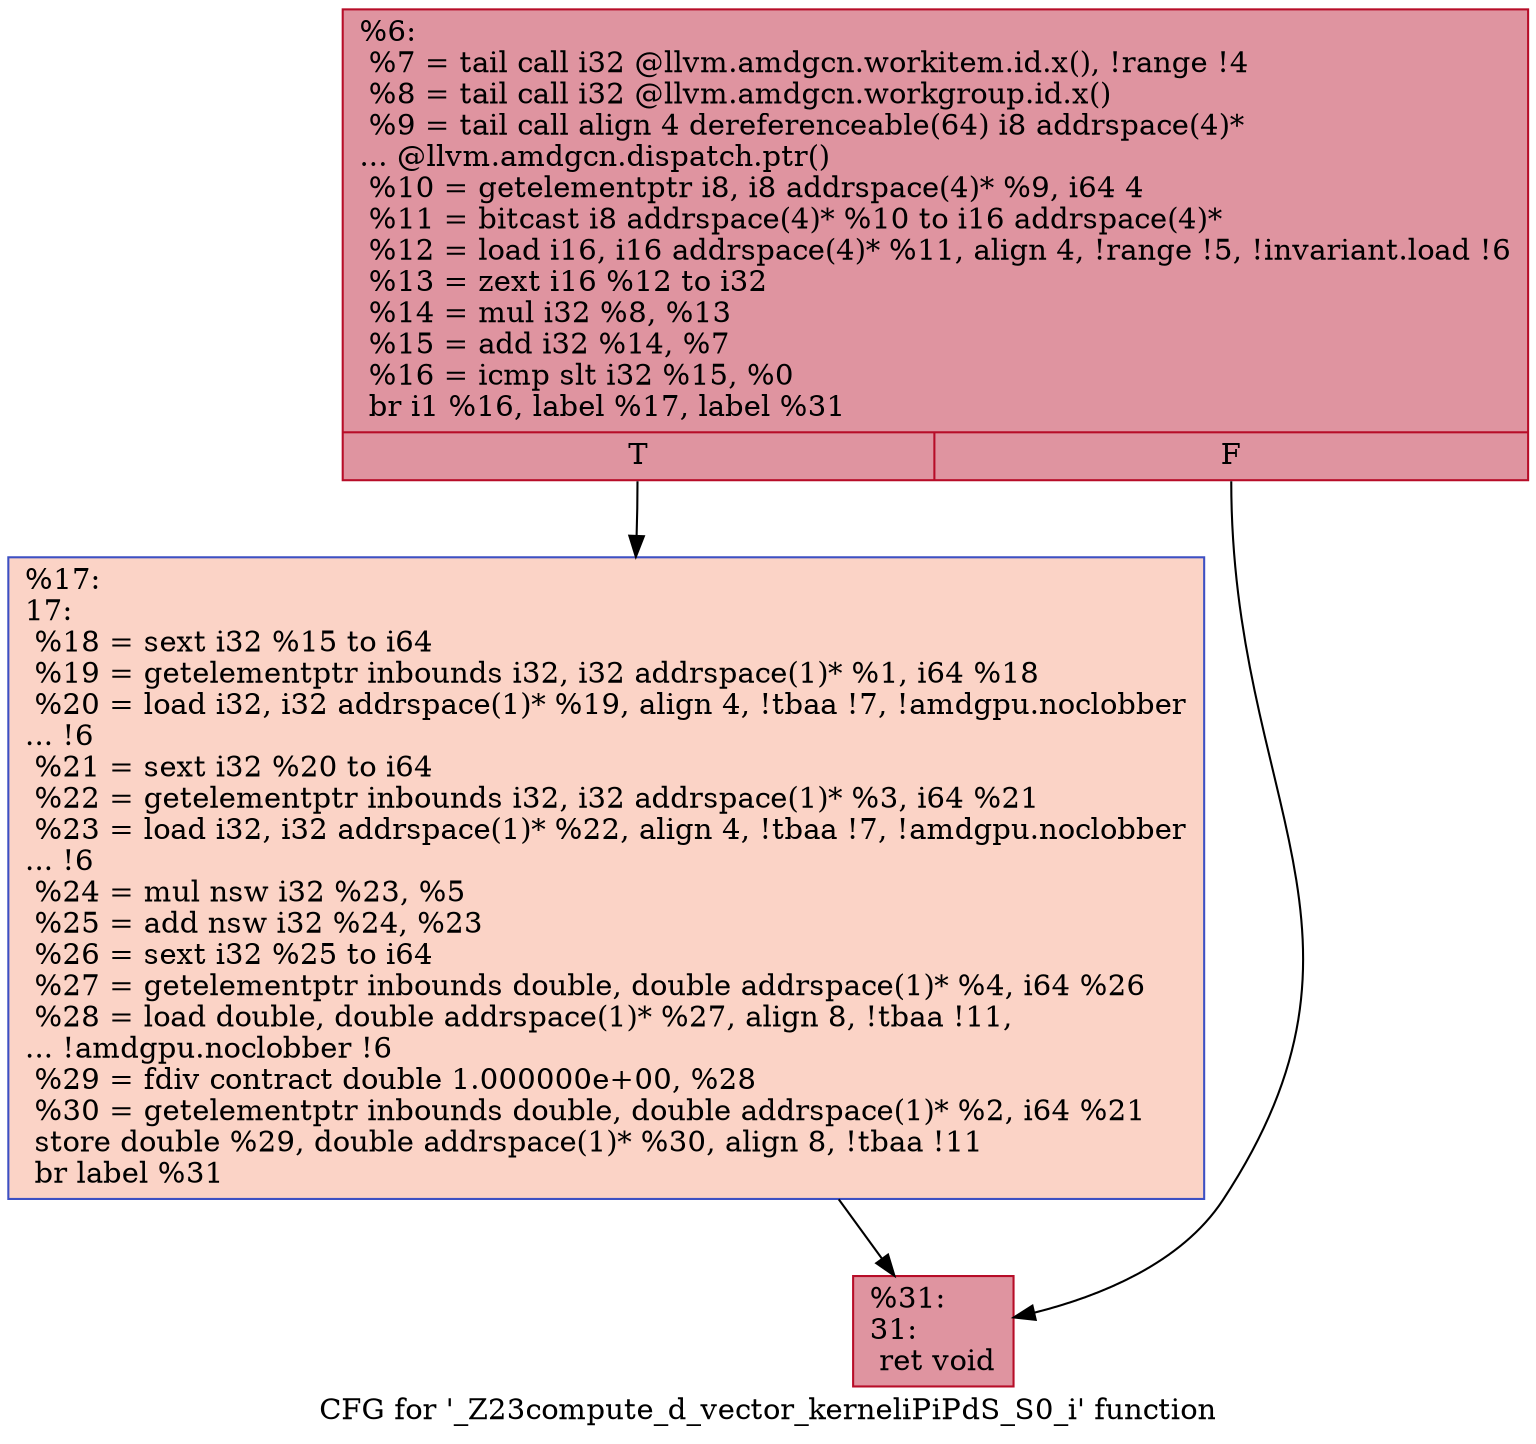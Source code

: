 digraph "CFG for '_Z23compute_d_vector_kerneliPiPdS_S0_i' function" {
	label="CFG for '_Z23compute_d_vector_kerneliPiPdS_S0_i' function";

	Node0x4e35330 [shape=record,color="#b70d28ff", style=filled, fillcolor="#b70d2870",label="{%6:\l  %7 = tail call i32 @llvm.amdgcn.workitem.id.x(), !range !4\l  %8 = tail call i32 @llvm.amdgcn.workgroup.id.x()\l  %9 = tail call align 4 dereferenceable(64) i8 addrspace(4)*\l... @llvm.amdgcn.dispatch.ptr()\l  %10 = getelementptr i8, i8 addrspace(4)* %9, i64 4\l  %11 = bitcast i8 addrspace(4)* %10 to i16 addrspace(4)*\l  %12 = load i16, i16 addrspace(4)* %11, align 4, !range !5, !invariant.load !6\l  %13 = zext i16 %12 to i32\l  %14 = mul i32 %8, %13\l  %15 = add i32 %14, %7\l  %16 = icmp slt i32 %15, %0\l  br i1 %16, label %17, label %31\l|{<s0>T|<s1>F}}"];
	Node0x4e35330:s0 -> Node0x4e362b0;
	Node0x4e35330:s1 -> Node0x4e37330;
	Node0x4e362b0 [shape=record,color="#3d50c3ff", style=filled, fillcolor="#f59c7d70",label="{%17:\l17:                                               \l  %18 = sext i32 %15 to i64\l  %19 = getelementptr inbounds i32, i32 addrspace(1)* %1, i64 %18\l  %20 = load i32, i32 addrspace(1)* %19, align 4, !tbaa !7, !amdgpu.noclobber\l... !6\l  %21 = sext i32 %20 to i64\l  %22 = getelementptr inbounds i32, i32 addrspace(1)* %3, i64 %21\l  %23 = load i32, i32 addrspace(1)* %22, align 4, !tbaa !7, !amdgpu.noclobber\l... !6\l  %24 = mul nsw i32 %23, %5\l  %25 = add nsw i32 %24, %23\l  %26 = sext i32 %25 to i64\l  %27 = getelementptr inbounds double, double addrspace(1)* %4, i64 %26\l  %28 = load double, double addrspace(1)* %27, align 8, !tbaa !11,\l... !amdgpu.noclobber !6\l  %29 = fdiv contract double 1.000000e+00, %28\l  %30 = getelementptr inbounds double, double addrspace(1)* %2, i64 %21\l  store double %29, double addrspace(1)* %30, align 8, !tbaa !11\l  br label %31\l}"];
	Node0x4e362b0 -> Node0x4e37330;
	Node0x4e37330 [shape=record,color="#b70d28ff", style=filled, fillcolor="#b70d2870",label="{%31:\l31:                                               \l  ret void\l}"];
}

